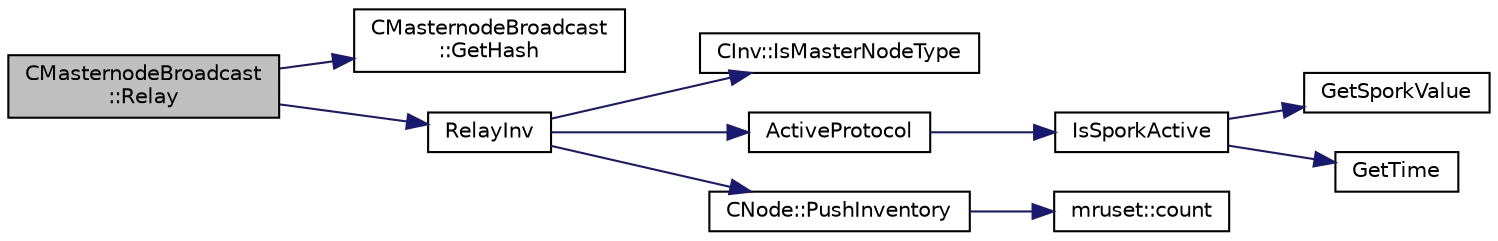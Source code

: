 digraph "CMasternodeBroadcast::Relay"
{
  edge [fontname="Helvetica",fontsize="10",labelfontname="Helvetica",labelfontsize="10"];
  node [fontname="Helvetica",fontsize="10",shape=record];
  rankdir="LR";
  Node58 [label="CMasternodeBroadcast\l::Relay",height=0.2,width=0.4,color="black", fillcolor="grey75", style="filled", fontcolor="black"];
  Node58 -> Node59 [color="midnightblue",fontsize="10",style="solid",fontname="Helvetica"];
  Node59 [label="CMasternodeBroadcast\l::GetHash",height=0.2,width=0.4,color="black", fillcolor="white", style="filled",URL="$class_c_masternode_broadcast.html#a0ada325e5672c4cd178cf02cdc0a7bd5"];
  Node58 -> Node60 [color="midnightblue",fontsize="10",style="solid",fontname="Helvetica"];
  Node60 [label="RelayInv",height=0.2,width=0.4,color="black", fillcolor="white", style="filled",URL="$net_8cpp.html#a653718509f060207d28139fa8346e64a"];
  Node60 -> Node61 [color="midnightblue",fontsize="10",style="solid",fontname="Helvetica"];
  Node61 [label="CInv::IsMasterNodeType",height=0.2,width=0.4,color="black", fillcolor="white", style="filled",URL="$class_c_inv.html#ab96a3a729beb1092a87604667dc5baba"];
  Node60 -> Node62 [color="midnightblue",fontsize="10",style="solid",fontname="Helvetica"];
  Node62 [label="ActiveProtocol",height=0.2,width=0.4,color="black", fillcolor="white", style="filled",URL="$main_8cpp.html#a138f84e8c8976fe85712b695c32ee3c7",tooltip="See whether the protocol update is enforced for connected nodes. "];
  Node62 -> Node63 [color="midnightblue",fontsize="10",style="solid",fontname="Helvetica"];
  Node63 [label="IsSporkActive",height=0.2,width=0.4,color="black", fillcolor="white", style="filled",URL="$spork_8cpp.html#a3305663176e21e81c80dc951a7f8ea5e"];
  Node63 -> Node64 [color="midnightblue",fontsize="10",style="solid",fontname="Helvetica"];
  Node64 [label="GetSporkValue",height=0.2,width=0.4,color="black", fillcolor="white", style="filled",URL="$spork_8cpp.html#a7125c44e1c9a54dc7c28556b3fb24a8f"];
  Node63 -> Node65 [color="midnightblue",fontsize="10",style="solid",fontname="Helvetica"];
  Node65 [label="GetTime",height=0.2,width=0.4,color="black", fillcolor="white", style="filled",URL="$utiltime_8cpp.html#a46fac5fba8ba905b5f9acb364f5d8c6f",tooltip="For unit testing. "];
  Node60 -> Node66 [color="midnightblue",fontsize="10",style="solid",fontname="Helvetica"];
  Node66 [label="CNode::PushInventory",height=0.2,width=0.4,color="black", fillcolor="white", style="filled",URL="$class_c_node.html#a7cef2333aa8776127a7e7fcab659eb6a"];
  Node66 -> Node67 [color="midnightblue",fontsize="10",style="solid",fontname="Helvetica"];
  Node67 [label="mruset::count",height=0.2,width=0.4,color="black", fillcolor="white", style="filled",URL="$classmruset.html#aff65b732aed809fb84542e1136321a24"];
}
